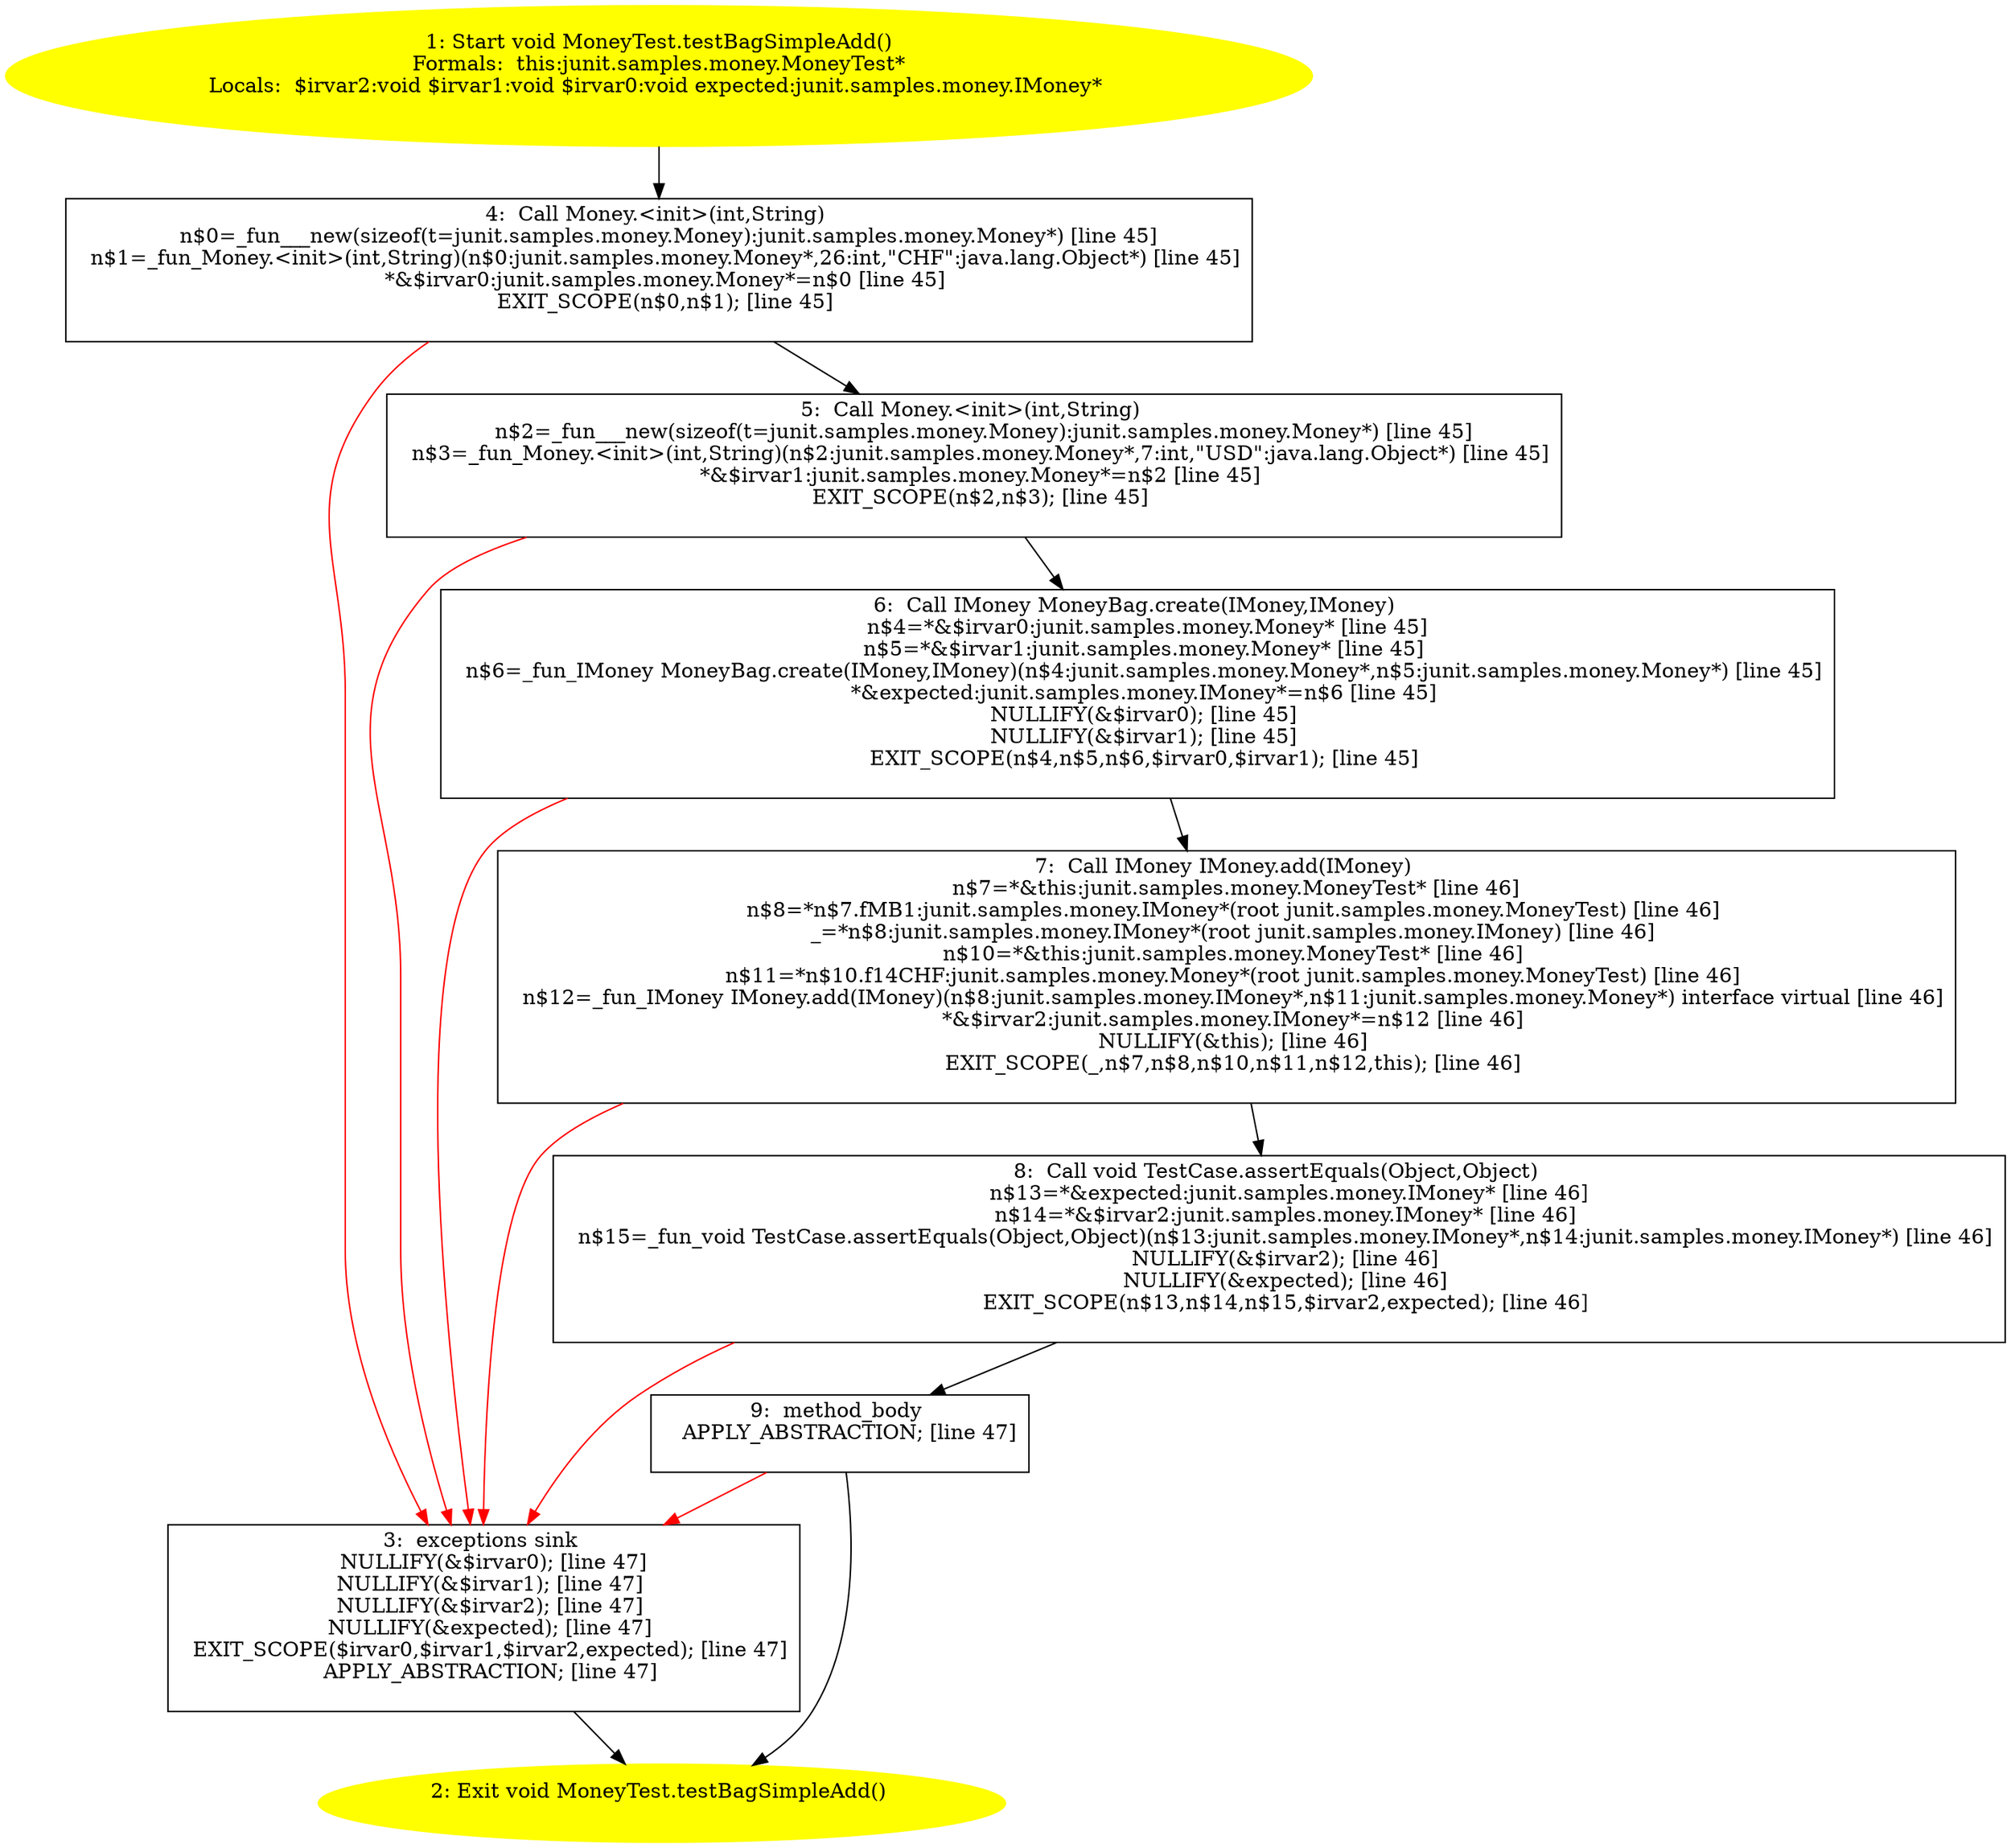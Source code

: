 /* @generated */
digraph cfg {
"junit.samples.money.MoneyTest.testBagSimpleAdd():void.c9d957d200b51c50b2d64686be6d4eb3_1" [label="1: Start void MoneyTest.testBagSimpleAdd()\nFormals:  this:junit.samples.money.MoneyTest*\nLocals:  $irvar2:void $irvar1:void $irvar0:void expected:junit.samples.money.IMoney* \n  " color=yellow style=filled]
	

	 "junit.samples.money.MoneyTest.testBagSimpleAdd():void.c9d957d200b51c50b2d64686be6d4eb3_1" -> "junit.samples.money.MoneyTest.testBagSimpleAdd():void.c9d957d200b51c50b2d64686be6d4eb3_4" ;
"junit.samples.money.MoneyTest.testBagSimpleAdd():void.c9d957d200b51c50b2d64686be6d4eb3_2" [label="2: Exit void MoneyTest.testBagSimpleAdd() \n  " color=yellow style=filled]
	

"junit.samples.money.MoneyTest.testBagSimpleAdd():void.c9d957d200b51c50b2d64686be6d4eb3_3" [label="3:  exceptions sink \n   NULLIFY(&$irvar0); [line 47]\n  NULLIFY(&$irvar1); [line 47]\n  NULLIFY(&$irvar2); [line 47]\n  NULLIFY(&expected); [line 47]\n  EXIT_SCOPE($irvar0,$irvar1,$irvar2,expected); [line 47]\n  APPLY_ABSTRACTION; [line 47]\n " shape="box"]
	

	 "junit.samples.money.MoneyTest.testBagSimpleAdd():void.c9d957d200b51c50b2d64686be6d4eb3_3" -> "junit.samples.money.MoneyTest.testBagSimpleAdd():void.c9d957d200b51c50b2d64686be6d4eb3_2" ;
"junit.samples.money.MoneyTest.testBagSimpleAdd():void.c9d957d200b51c50b2d64686be6d4eb3_4" [label="4:  Call Money.<init>(int,String) \n   n$0=_fun___new(sizeof(t=junit.samples.money.Money):junit.samples.money.Money*) [line 45]\n  n$1=_fun_Money.<init>(int,String)(n$0:junit.samples.money.Money*,26:int,\"CHF\":java.lang.Object*) [line 45]\n  *&$irvar0:junit.samples.money.Money*=n$0 [line 45]\n  EXIT_SCOPE(n$0,n$1); [line 45]\n " shape="box"]
	

	 "junit.samples.money.MoneyTest.testBagSimpleAdd():void.c9d957d200b51c50b2d64686be6d4eb3_4" -> "junit.samples.money.MoneyTest.testBagSimpleAdd():void.c9d957d200b51c50b2d64686be6d4eb3_5" ;
	 "junit.samples.money.MoneyTest.testBagSimpleAdd():void.c9d957d200b51c50b2d64686be6d4eb3_4" -> "junit.samples.money.MoneyTest.testBagSimpleAdd():void.c9d957d200b51c50b2d64686be6d4eb3_3" [color="red" ];
"junit.samples.money.MoneyTest.testBagSimpleAdd():void.c9d957d200b51c50b2d64686be6d4eb3_5" [label="5:  Call Money.<init>(int,String) \n   n$2=_fun___new(sizeof(t=junit.samples.money.Money):junit.samples.money.Money*) [line 45]\n  n$3=_fun_Money.<init>(int,String)(n$2:junit.samples.money.Money*,7:int,\"USD\":java.lang.Object*) [line 45]\n  *&$irvar1:junit.samples.money.Money*=n$2 [line 45]\n  EXIT_SCOPE(n$2,n$3); [line 45]\n " shape="box"]
	

	 "junit.samples.money.MoneyTest.testBagSimpleAdd():void.c9d957d200b51c50b2d64686be6d4eb3_5" -> "junit.samples.money.MoneyTest.testBagSimpleAdd():void.c9d957d200b51c50b2d64686be6d4eb3_6" ;
	 "junit.samples.money.MoneyTest.testBagSimpleAdd():void.c9d957d200b51c50b2d64686be6d4eb3_5" -> "junit.samples.money.MoneyTest.testBagSimpleAdd():void.c9d957d200b51c50b2d64686be6d4eb3_3" [color="red" ];
"junit.samples.money.MoneyTest.testBagSimpleAdd():void.c9d957d200b51c50b2d64686be6d4eb3_6" [label="6:  Call IMoney MoneyBag.create(IMoney,IMoney) \n   n$4=*&$irvar0:junit.samples.money.Money* [line 45]\n  n$5=*&$irvar1:junit.samples.money.Money* [line 45]\n  n$6=_fun_IMoney MoneyBag.create(IMoney,IMoney)(n$4:junit.samples.money.Money*,n$5:junit.samples.money.Money*) [line 45]\n  *&expected:junit.samples.money.IMoney*=n$6 [line 45]\n  NULLIFY(&$irvar0); [line 45]\n  NULLIFY(&$irvar1); [line 45]\n  EXIT_SCOPE(n$4,n$5,n$6,$irvar0,$irvar1); [line 45]\n " shape="box"]
	

	 "junit.samples.money.MoneyTest.testBagSimpleAdd():void.c9d957d200b51c50b2d64686be6d4eb3_6" -> "junit.samples.money.MoneyTest.testBagSimpleAdd():void.c9d957d200b51c50b2d64686be6d4eb3_7" ;
	 "junit.samples.money.MoneyTest.testBagSimpleAdd():void.c9d957d200b51c50b2d64686be6d4eb3_6" -> "junit.samples.money.MoneyTest.testBagSimpleAdd():void.c9d957d200b51c50b2d64686be6d4eb3_3" [color="red" ];
"junit.samples.money.MoneyTest.testBagSimpleAdd():void.c9d957d200b51c50b2d64686be6d4eb3_7" [label="7:  Call IMoney IMoney.add(IMoney) \n   n$7=*&this:junit.samples.money.MoneyTest* [line 46]\n  n$8=*n$7.fMB1:junit.samples.money.IMoney*(root junit.samples.money.MoneyTest) [line 46]\n  _=*n$8:junit.samples.money.IMoney*(root junit.samples.money.IMoney) [line 46]\n  n$10=*&this:junit.samples.money.MoneyTest* [line 46]\n  n$11=*n$10.f14CHF:junit.samples.money.Money*(root junit.samples.money.MoneyTest) [line 46]\n  n$12=_fun_IMoney IMoney.add(IMoney)(n$8:junit.samples.money.IMoney*,n$11:junit.samples.money.Money*) interface virtual [line 46]\n  *&$irvar2:junit.samples.money.IMoney*=n$12 [line 46]\n  NULLIFY(&this); [line 46]\n  EXIT_SCOPE(_,n$7,n$8,n$10,n$11,n$12,this); [line 46]\n " shape="box"]
	

	 "junit.samples.money.MoneyTest.testBagSimpleAdd():void.c9d957d200b51c50b2d64686be6d4eb3_7" -> "junit.samples.money.MoneyTest.testBagSimpleAdd():void.c9d957d200b51c50b2d64686be6d4eb3_8" ;
	 "junit.samples.money.MoneyTest.testBagSimpleAdd():void.c9d957d200b51c50b2d64686be6d4eb3_7" -> "junit.samples.money.MoneyTest.testBagSimpleAdd():void.c9d957d200b51c50b2d64686be6d4eb3_3" [color="red" ];
"junit.samples.money.MoneyTest.testBagSimpleAdd():void.c9d957d200b51c50b2d64686be6d4eb3_8" [label="8:  Call void TestCase.assertEquals(Object,Object) \n   n$13=*&expected:junit.samples.money.IMoney* [line 46]\n  n$14=*&$irvar2:junit.samples.money.IMoney* [line 46]\n  n$15=_fun_void TestCase.assertEquals(Object,Object)(n$13:junit.samples.money.IMoney*,n$14:junit.samples.money.IMoney*) [line 46]\n  NULLIFY(&$irvar2); [line 46]\n  NULLIFY(&expected); [line 46]\n  EXIT_SCOPE(n$13,n$14,n$15,$irvar2,expected); [line 46]\n " shape="box"]
	

	 "junit.samples.money.MoneyTest.testBagSimpleAdd():void.c9d957d200b51c50b2d64686be6d4eb3_8" -> "junit.samples.money.MoneyTest.testBagSimpleAdd():void.c9d957d200b51c50b2d64686be6d4eb3_9" ;
	 "junit.samples.money.MoneyTest.testBagSimpleAdd():void.c9d957d200b51c50b2d64686be6d4eb3_8" -> "junit.samples.money.MoneyTest.testBagSimpleAdd():void.c9d957d200b51c50b2d64686be6d4eb3_3" [color="red" ];
"junit.samples.money.MoneyTest.testBagSimpleAdd():void.c9d957d200b51c50b2d64686be6d4eb3_9" [label="9:  method_body \n   APPLY_ABSTRACTION; [line 47]\n " shape="box"]
	

	 "junit.samples.money.MoneyTest.testBagSimpleAdd():void.c9d957d200b51c50b2d64686be6d4eb3_9" -> "junit.samples.money.MoneyTest.testBagSimpleAdd():void.c9d957d200b51c50b2d64686be6d4eb3_2" ;
	 "junit.samples.money.MoneyTest.testBagSimpleAdd():void.c9d957d200b51c50b2d64686be6d4eb3_9" -> "junit.samples.money.MoneyTest.testBagSimpleAdd():void.c9d957d200b51c50b2d64686be6d4eb3_3" [color="red" ];
}
